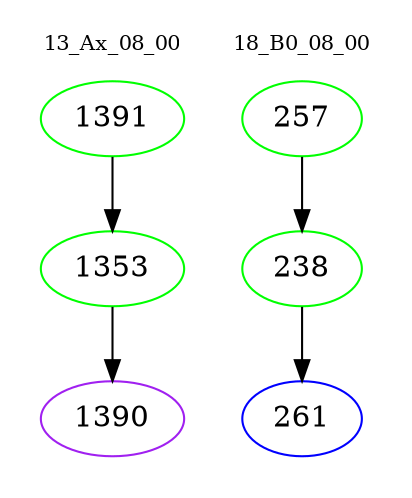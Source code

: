 digraph{
subgraph cluster_0 {
color = white
label = "13_Ax_08_00";
fontsize=10;
T0_1391 [label="1391", color="green"]
T0_1391 -> T0_1353 [color="black"]
T0_1353 [label="1353", color="green"]
T0_1353 -> T0_1390 [color="black"]
T0_1390 [label="1390", color="purple"]
}
subgraph cluster_1 {
color = white
label = "18_B0_08_00";
fontsize=10;
T1_257 [label="257", color="green"]
T1_257 -> T1_238 [color="black"]
T1_238 [label="238", color="green"]
T1_238 -> T1_261 [color="black"]
T1_261 [label="261", color="blue"]
}
}

